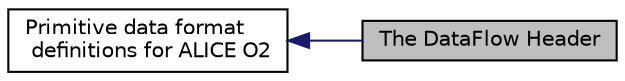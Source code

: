 digraph "The DataFlow Header"
{
  bgcolor="transparent";
  edge [fontname="Helvetica",fontsize="10",labelfontname="Helvetica",labelfontsize="10"];
  node [fontname="Helvetica",fontsize="10",shape=record];
  rankdir=LR;
  Node1 [label="Primitive data format\l definitions for ALICE O2",height=0.2,width=0.4,color="black",URL="$d8/d63/group__aliceo2__dataformat__primitives.html",tooltip="This module collects information about all primitive data formats. "];
  Node0 [label="The DataFlow Header",height=0.2,width=0.4,color="black", fillcolor="grey75", style="filled" fontcolor="black"];
  Node1->Node0 [shape=plaintext, color="midnightblue", dir="back", style="solid"];
}
